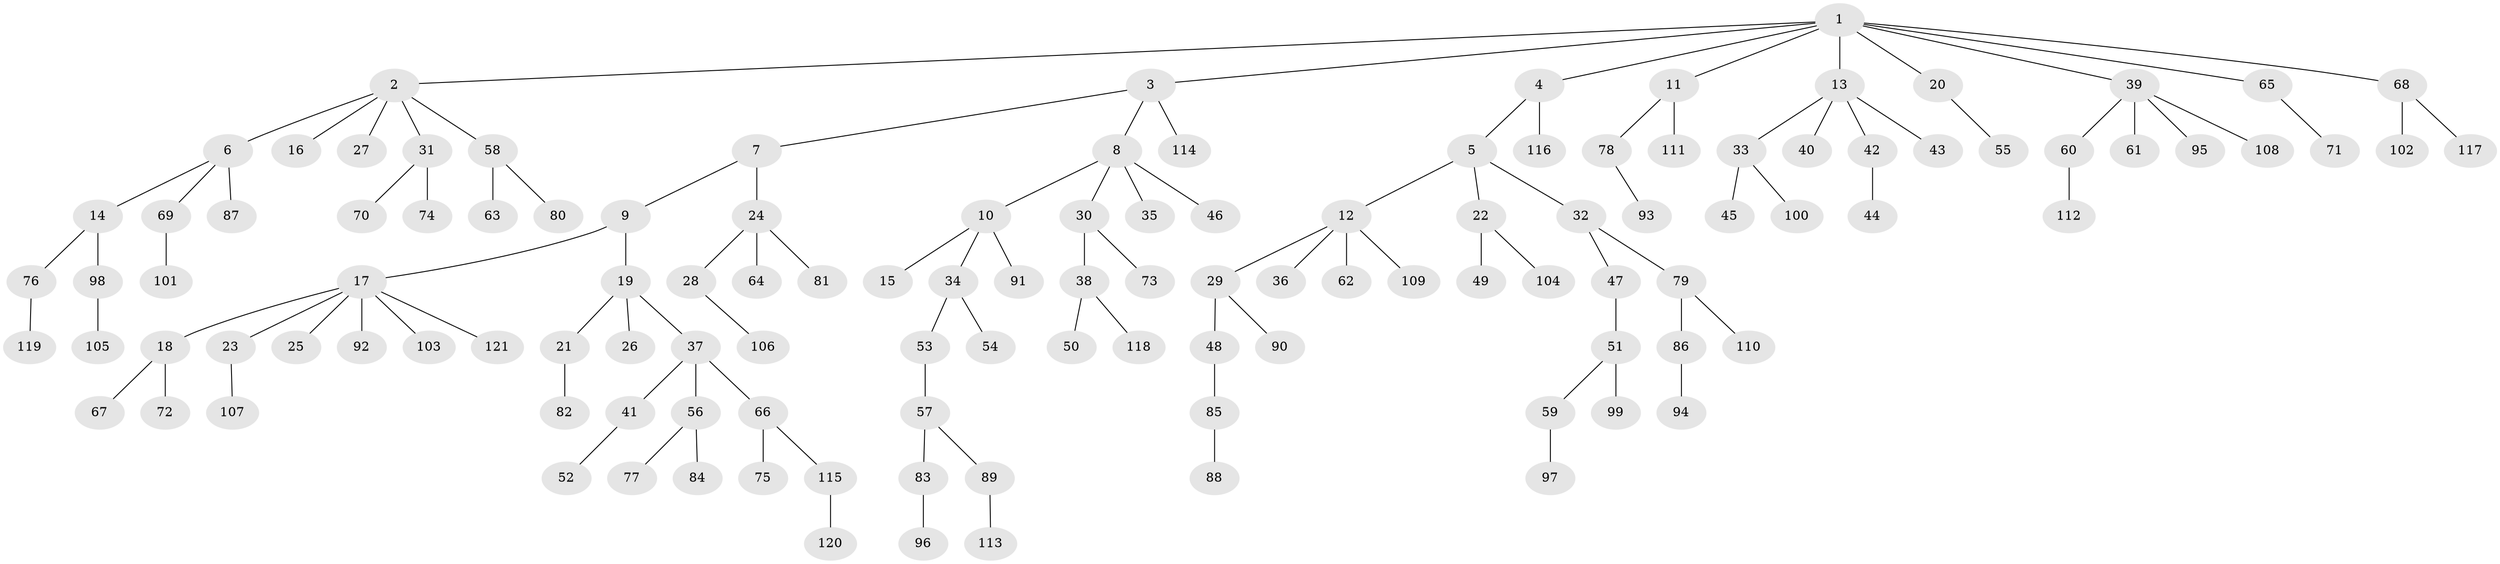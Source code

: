 // coarse degree distribution, {13: 0.012345679012345678, 3: 0.08641975308641975, 2: 0.2222222222222222, 5: 0.037037037037037035, 4: 0.04938271604938271, 7: 0.012345679012345678, 1: 0.5679012345679012, 6: 0.012345679012345678}
// Generated by graph-tools (version 1.1) at 2025/52/02/27/25 19:52:11]
// undirected, 121 vertices, 120 edges
graph export_dot {
graph [start="1"]
  node [color=gray90,style=filled];
  1;
  2;
  3;
  4;
  5;
  6;
  7;
  8;
  9;
  10;
  11;
  12;
  13;
  14;
  15;
  16;
  17;
  18;
  19;
  20;
  21;
  22;
  23;
  24;
  25;
  26;
  27;
  28;
  29;
  30;
  31;
  32;
  33;
  34;
  35;
  36;
  37;
  38;
  39;
  40;
  41;
  42;
  43;
  44;
  45;
  46;
  47;
  48;
  49;
  50;
  51;
  52;
  53;
  54;
  55;
  56;
  57;
  58;
  59;
  60;
  61;
  62;
  63;
  64;
  65;
  66;
  67;
  68;
  69;
  70;
  71;
  72;
  73;
  74;
  75;
  76;
  77;
  78;
  79;
  80;
  81;
  82;
  83;
  84;
  85;
  86;
  87;
  88;
  89;
  90;
  91;
  92;
  93;
  94;
  95;
  96;
  97;
  98;
  99;
  100;
  101;
  102;
  103;
  104;
  105;
  106;
  107;
  108;
  109;
  110;
  111;
  112;
  113;
  114;
  115;
  116;
  117;
  118;
  119;
  120;
  121;
  1 -- 2;
  1 -- 3;
  1 -- 4;
  1 -- 11;
  1 -- 13;
  1 -- 20;
  1 -- 39;
  1 -- 65;
  1 -- 68;
  2 -- 6;
  2 -- 16;
  2 -- 27;
  2 -- 31;
  2 -- 58;
  3 -- 7;
  3 -- 8;
  3 -- 114;
  4 -- 5;
  4 -- 116;
  5 -- 12;
  5 -- 22;
  5 -- 32;
  6 -- 14;
  6 -- 69;
  6 -- 87;
  7 -- 9;
  7 -- 24;
  8 -- 10;
  8 -- 30;
  8 -- 35;
  8 -- 46;
  9 -- 17;
  9 -- 19;
  10 -- 15;
  10 -- 34;
  10 -- 91;
  11 -- 78;
  11 -- 111;
  12 -- 29;
  12 -- 36;
  12 -- 62;
  12 -- 109;
  13 -- 33;
  13 -- 40;
  13 -- 42;
  13 -- 43;
  14 -- 76;
  14 -- 98;
  17 -- 18;
  17 -- 23;
  17 -- 25;
  17 -- 92;
  17 -- 103;
  17 -- 121;
  18 -- 67;
  18 -- 72;
  19 -- 21;
  19 -- 26;
  19 -- 37;
  20 -- 55;
  21 -- 82;
  22 -- 49;
  22 -- 104;
  23 -- 107;
  24 -- 28;
  24 -- 64;
  24 -- 81;
  28 -- 106;
  29 -- 48;
  29 -- 90;
  30 -- 38;
  30 -- 73;
  31 -- 70;
  31 -- 74;
  32 -- 47;
  32 -- 79;
  33 -- 45;
  33 -- 100;
  34 -- 53;
  34 -- 54;
  37 -- 41;
  37 -- 56;
  37 -- 66;
  38 -- 50;
  38 -- 118;
  39 -- 60;
  39 -- 61;
  39 -- 95;
  39 -- 108;
  41 -- 52;
  42 -- 44;
  47 -- 51;
  48 -- 85;
  51 -- 59;
  51 -- 99;
  53 -- 57;
  56 -- 77;
  56 -- 84;
  57 -- 83;
  57 -- 89;
  58 -- 63;
  58 -- 80;
  59 -- 97;
  60 -- 112;
  65 -- 71;
  66 -- 75;
  66 -- 115;
  68 -- 102;
  68 -- 117;
  69 -- 101;
  76 -- 119;
  78 -- 93;
  79 -- 86;
  79 -- 110;
  83 -- 96;
  85 -- 88;
  86 -- 94;
  89 -- 113;
  98 -- 105;
  115 -- 120;
}
